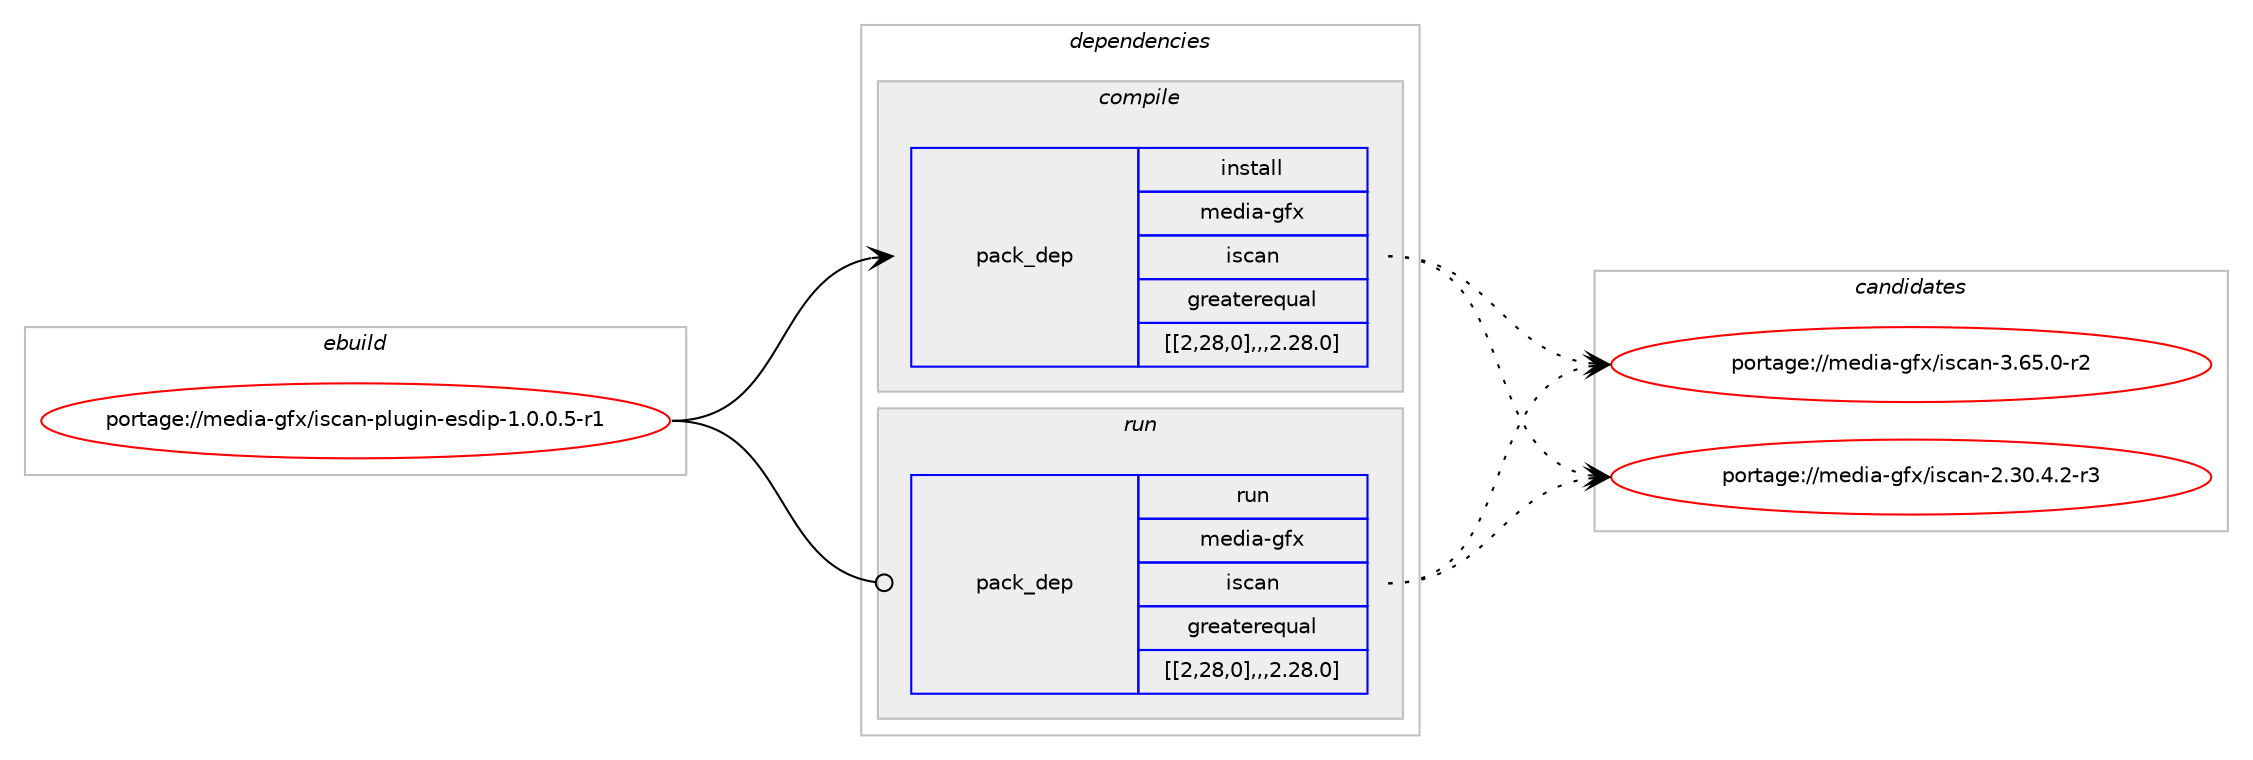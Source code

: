 digraph prolog {

# *************
# Graph options
# *************

newrank=true;
concentrate=true;
compound=true;
graph [rankdir=LR,fontname=Helvetica,fontsize=10,ranksep=1.5];#, ranksep=2.5, nodesep=0.2];
edge  [arrowhead=vee];
node  [fontname=Helvetica,fontsize=10];

# **********
# The ebuild
# **********

subgraph cluster_leftcol {
color=gray;
label=<<i>ebuild</i>>;
id [label="portage://media-gfx/iscan-plugin-esdip-1.0.0.5-r1", color=red, width=4, href="../media-gfx/iscan-plugin-esdip-1.0.0.5-r1.svg"];
}

# ****************
# The dependencies
# ****************

subgraph cluster_midcol {
color=gray;
label=<<i>dependencies</i>>;
subgraph cluster_compile {
fillcolor="#eeeeee";
style=filled;
label=<<i>compile</i>>;
subgraph pack227400 {
dependency306607 [label=<<TABLE BORDER="0" CELLBORDER="1" CELLSPACING="0" CELLPADDING="4" WIDTH="220"><TR><TD ROWSPAN="6" CELLPADDING="30">pack_dep</TD></TR><TR><TD WIDTH="110">install</TD></TR><TR><TD>media-gfx</TD></TR><TR><TD>iscan</TD></TR><TR><TD>greaterequal</TD></TR><TR><TD>[[2,28,0],,,2.28.0]</TD></TR></TABLE>>, shape=none, color=blue];
}
id:e -> dependency306607:w [weight=20,style="solid",arrowhead="vee"];
}
subgraph cluster_compileandrun {
fillcolor="#eeeeee";
style=filled;
label=<<i>compile and run</i>>;
}
subgraph cluster_run {
fillcolor="#eeeeee";
style=filled;
label=<<i>run</i>>;
subgraph pack227401 {
dependency306608 [label=<<TABLE BORDER="0" CELLBORDER="1" CELLSPACING="0" CELLPADDING="4" WIDTH="220"><TR><TD ROWSPAN="6" CELLPADDING="30">pack_dep</TD></TR><TR><TD WIDTH="110">run</TD></TR><TR><TD>media-gfx</TD></TR><TR><TD>iscan</TD></TR><TR><TD>greaterequal</TD></TR><TR><TD>[[2,28,0],,,2.28.0]</TD></TR></TABLE>>, shape=none, color=blue];
}
id:e -> dependency306608:w [weight=20,style="solid",arrowhead="odot"];
}
}

# **************
# The candidates
# **************

subgraph cluster_choices {
rank=same;
color=gray;
label=<<i>candidates</i>>;

subgraph choice227400 {
color=black;
nodesep=1;
choice1091011001059745103102120471051159997110455146545346484511450 [label="portage://media-gfx/iscan-3.65.0-r2", color=red, width=4,href="../media-gfx/iscan-3.65.0-r2.svg"];
choice10910110010597451031021204710511599971104550465148465246504511451 [label="portage://media-gfx/iscan-2.30.4.2-r3", color=red, width=4,href="../media-gfx/iscan-2.30.4.2-r3.svg"];
dependency306607:e -> choice1091011001059745103102120471051159997110455146545346484511450:w [style=dotted,weight="100"];
dependency306607:e -> choice10910110010597451031021204710511599971104550465148465246504511451:w [style=dotted,weight="100"];
}
subgraph choice227401 {
color=black;
nodesep=1;
choice1091011001059745103102120471051159997110455146545346484511450 [label="portage://media-gfx/iscan-3.65.0-r2", color=red, width=4,href="../media-gfx/iscan-3.65.0-r2.svg"];
choice10910110010597451031021204710511599971104550465148465246504511451 [label="portage://media-gfx/iscan-2.30.4.2-r3", color=red, width=4,href="../media-gfx/iscan-2.30.4.2-r3.svg"];
dependency306608:e -> choice1091011001059745103102120471051159997110455146545346484511450:w [style=dotted,weight="100"];
dependency306608:e -> choice10910110010597451031021204710511599971104550465148465246504511451:w [style=dotted,weight="100"];
}
}

}
